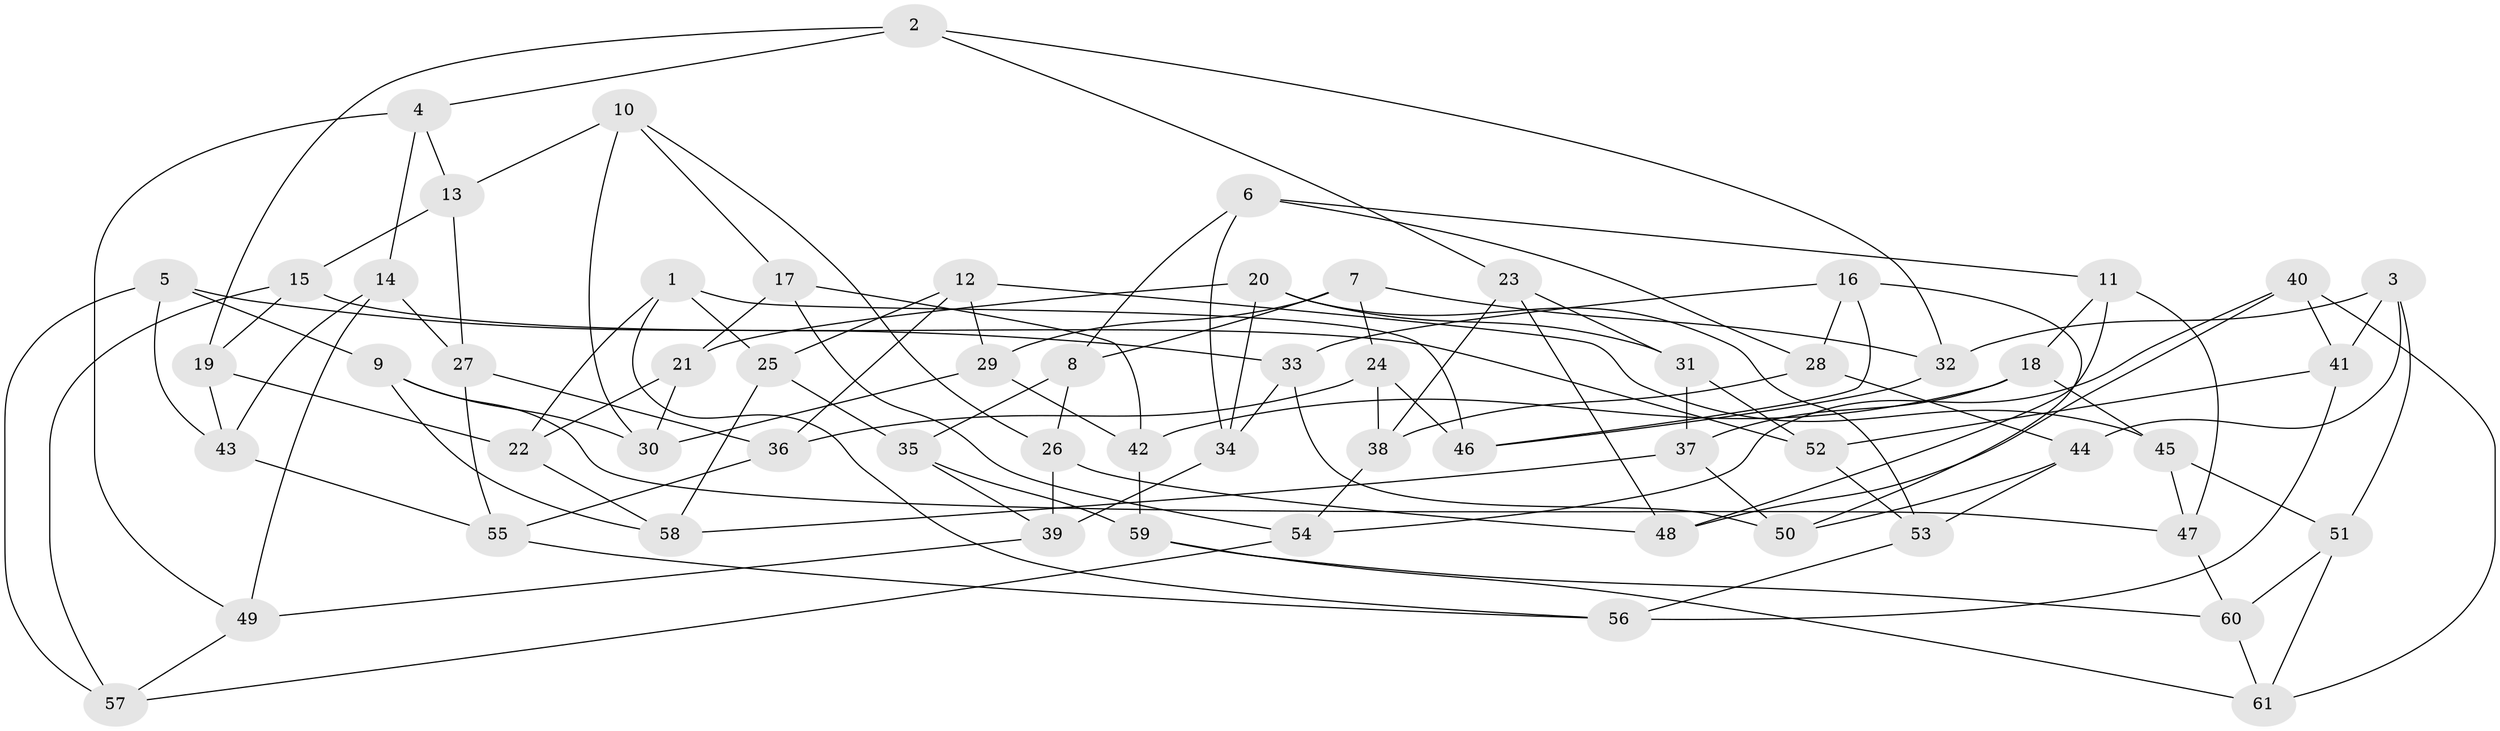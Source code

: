 // coarse degree distribution, {6: 0.5294117647058824, 5: 0.17647058823529413, 4: 0.29411764705882354}
// Generated by graph-tools (version 1.1) at 2025/42/03/06/25 10:42:18]
// undirected, 61 vertices, 122 edges
graph export_dot {
graph [start="1"]
  node [color=gray90,style=filled];
  1;
  2;
  3;
  4;
  5;
  6;
  7;
  8;
  9;
  10;
  11;
  12;
  13;
  14;
  15;
  16;
  17;
  18;
  19;
  20;
  21;
  22;
  23;
  24;
  25;
  26;
  27;
  28;
  29;
  30;
  31;
  32;
  33;
  34;
  35;
  36;
  37;
  38;
  39;
  40;
  41;
  42;
  43;
  44;
  45;
  46;
  47;
  48;
  49;
  50;
  51;
  52;
  53;
  54;
  55;
  56;
  57;
  58;
  59;
  60;
  61;
  1 -- 46;
  1 -- 22;
  1 -- 25;
  1 -- 56;
  2 -- 23;
  2 -- 19;
  2 -- 4;
  2 -- 32;
  3 -- 44;
  3 -- 32;
  3 -- 51;
  3 -- 41;
  4 -- 13;
  4 -- 14;
  4 -- 49;
  5 -- 43;
  5 -- 57;
  5 -- 33;
  5 -- 9;
  6 -- 34;
  6 -- 8;
  6 -- 11;
  6 -- 28;
  7 -- 32;
  7 -- 8;
  7 -- 24;
  7 -- 29;
  8 -- 26;
  8 -- 35;
  9 -- 58;
  9 -- 47;
  9 -- 30;
  10 -- 13;
  10 -- 26;
  10 -- 30;
  10 -- 17;
  11 -- 47;
  11 -- 48;
  11 -- 18;
  12 -- 29;
  12 -- 25;
  12 -- 45;
  12 -- 36;
  13 -- 27;
  13 -- 15;
  14 -- 49;
  14 -- 27;
  14 -- 43;
  15 -- 19;
  15 -- 57;
  15 -- 52;
  16 -- 28;
  16 -- 50;
  16 -- 46;
  16 -- 33;
  17 -- 21;
  17 -- 42;
  17 -- 54;
  18 -- 45;
  18 -- 42;
  18 -- 37;
  19 -- 22;
  19 -- 43;
  20 -- 34;
  20 -- 53;
  20 -- 21;
  20 -- 31;
  21 -- 22;
  21 -- 30;
  22 -- 58;
  23 -- 38;
  23 -- 31;
  23 -- 48;
  24 -- 46;
  24 -- 38;
  24 -- 36;
  25 -- 58;
  25 -- 35;
  26 -- 48;
  26 -- 39;
  27 -- 55;
  27 -- 36;
  28 -- 38;
  28 -- 44;
  29 -- 30;
  29 -- 42;
  31 -- 37;
  31 -- 52;
  32 -- 46;
  33 -- 50;
  33 -- 34;
  34 -- 39;
  35 -- 59;
  35 -- 39;
  36 -- 55;
  37 -- 50;
  37 -- 58;
  38 -- 54;
  39 -- 49;
  40 -- 54;
  40 -- 41;
  40 -- 48;
  40 -- 61;
  41 -- 56;
  41 -- 52;
  42 -- 59;
  43 -- 55;
  44 -- 53;
  44 -- 50;
  45 -- 51;
  45 -- 47;
  47 -- 60;
  49 -- 57;
  51 -- 60;
  51 -- 61;
  52 -- 53;
  53 -- 56;
  54 -- 57;
  55 -- 56;
  59 -- 60;
  59 -- 61;
  60 -- 61;
}
